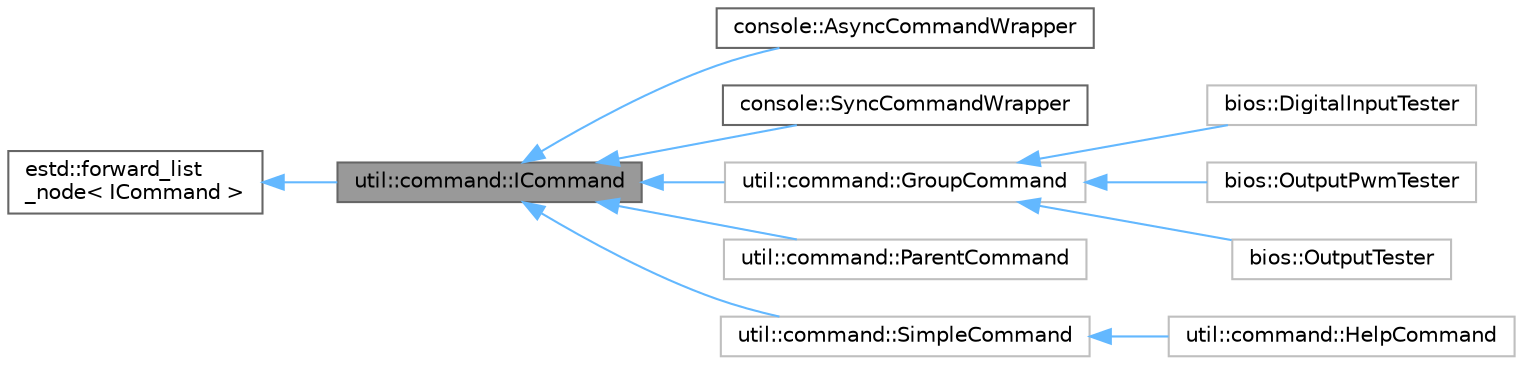 digraph "util::command::ICommand"
{
 // LATEX_PDF_SIZE
  bgcolor="transparent";
  edge [fontname=Helvetica,fontsize=10,labelfontname=Helvetica,labelfontsize=10];
  node [fontname=Helvetica,fontsize=10,shape=box,height=0.2,width=0.4];
  rankdir="LR";
  Node1 [id="Node000001",label="util::command::ICommand",height=0.2,width=0.4,color="gray40", fillcolor="grey60", style="filled", fontcolor="black",tooltip=" "];
  Node2 -> Node1 [id="edge1_Node000001_Node000002",dir="back",color="steelblue1",style="solid",tooltip=" "];
  Node2 [id="Node000002",label="estd::forward_list\l_node\< ICommand \>",height=0.2,width=0.4,color="gray40", fillcolor="white", style="filled",URL="$d7/d3f/classestd_1_1forward__list__node.html",tooltip=" "];
  Node1 -> Node3 [id="edge2_Node000001_Node000003",dir="back",color="steelblue1",style="solid",tooltip=" "];
  Node3 [id="Node000003",label="console::AsyncCommandWrapper",height=0.2,width=0.4,color="gray40", fillcolor="white", style="filled",URL="$db/d49/classconsole_1_1AsyncCommandWrapper.html",tooltip=" "];
  Node1 -> Node4 [id="edge3_Node000001_Node000004",dir="back",color="steelblue1",style="solid",tooltip=" "];
  Node4 [id="Node000004",label="console::SyncCommandWrapper",height=0.2,width=0.4,color="gray40", fillcolor="white", style="filled",URL="$d8/d63/classconsole_1_1SyncCommandWrapper.html",tooltip=" "];
  Node1 -> Node5 [id="edge4_Node000001_Node000005",dir="back",color="steelblue1",style="solid",tooltip=" "];
  Node5 [id="Node000005",label="util::command::GroupCommand",height=0.2,width=0.4,color="grey75", fillcolor="white", style="filled",URL="$df/da7/classutil_1_1command_1_1GroupCommand.html",tooltip=" "];
  Node5 -> Node6 [id="edge5_Node000005_Node000006",dir="back",color="steelblue1",style="solid",tooltip=" "];
  Node6 [id="Node000006",label="bios::DigitalInputTester",height=0.2,width=0.4,color="grey75", fillcolor="white", style="filled",URL="$de/d86/classbios_1_1DigitalInputTester.html",tooltip=" "];
  Node5 -> Node7 [id="edge6_Node000005_Node000007",dir="back",color="steelblue1",style="solid",tooltip=" "];
  Node7 [id="Node000007",label="bios::OutputPwmTester",height=0.2,width=0.4,color="grey75", fillcolor="white", style="filled",URL="$d4/d5c/classbios_1_1OutputPwmTester.html",tooltip=" "];
  Node5 -> Node8 [id="edge7_Node000005_Node000008",dir="back",color="steelblue1",style="solid",tooltip=" "];
  Node8 [id="Node000008",label="bios::OutputTester",height=0.2,width=0.4,color="grey75", fillcolor="white", style="filled",URL="$d9/d28/classbios_1_1OutputTester.html",tooltip=" "];
  Node1 -> Node9 [id="edge8_Node000001_Node000009",dir="back",color="steelblue1",style="solid",tooltip=" "];
  Node9 [id="Node000009",label="util::command::ParentCommand",height=0.2,width=0.4,color="grey75", fillcolor="white", style="filled",URL="$d6/d45/classutil_1_1command_1_1ParentCommand.html",tooltip=" "];
  Node1 -> Node10 [id="edge9_Node000001_Node000010",dir="back",color="steelblue1",style="solid",tooltip=" "];
  Node10 [id="Node000010",label="util::command::SimpleCommand",height=0.2,width=0.4,color="grey75", fillcolor="white", style="filled",URL="$dd/dd1/classutil_1_1command_1_1SimpleCommand.html",tooltip=" "];
  Node10 -> Node11 [id="edge10_Node000010_Node000011",dir="back",color="steelblue1",style="solid",tooltip=" "];
  Node11 [id="Node000011",label="util::command::HelpCommand",height=0.2,width=0.4,color="grey75", fillcolor="white", style="filled",URL="$d7/dbd/classutil_1_1command_1_1HelpCommand.html",tooltip=" "];
}
